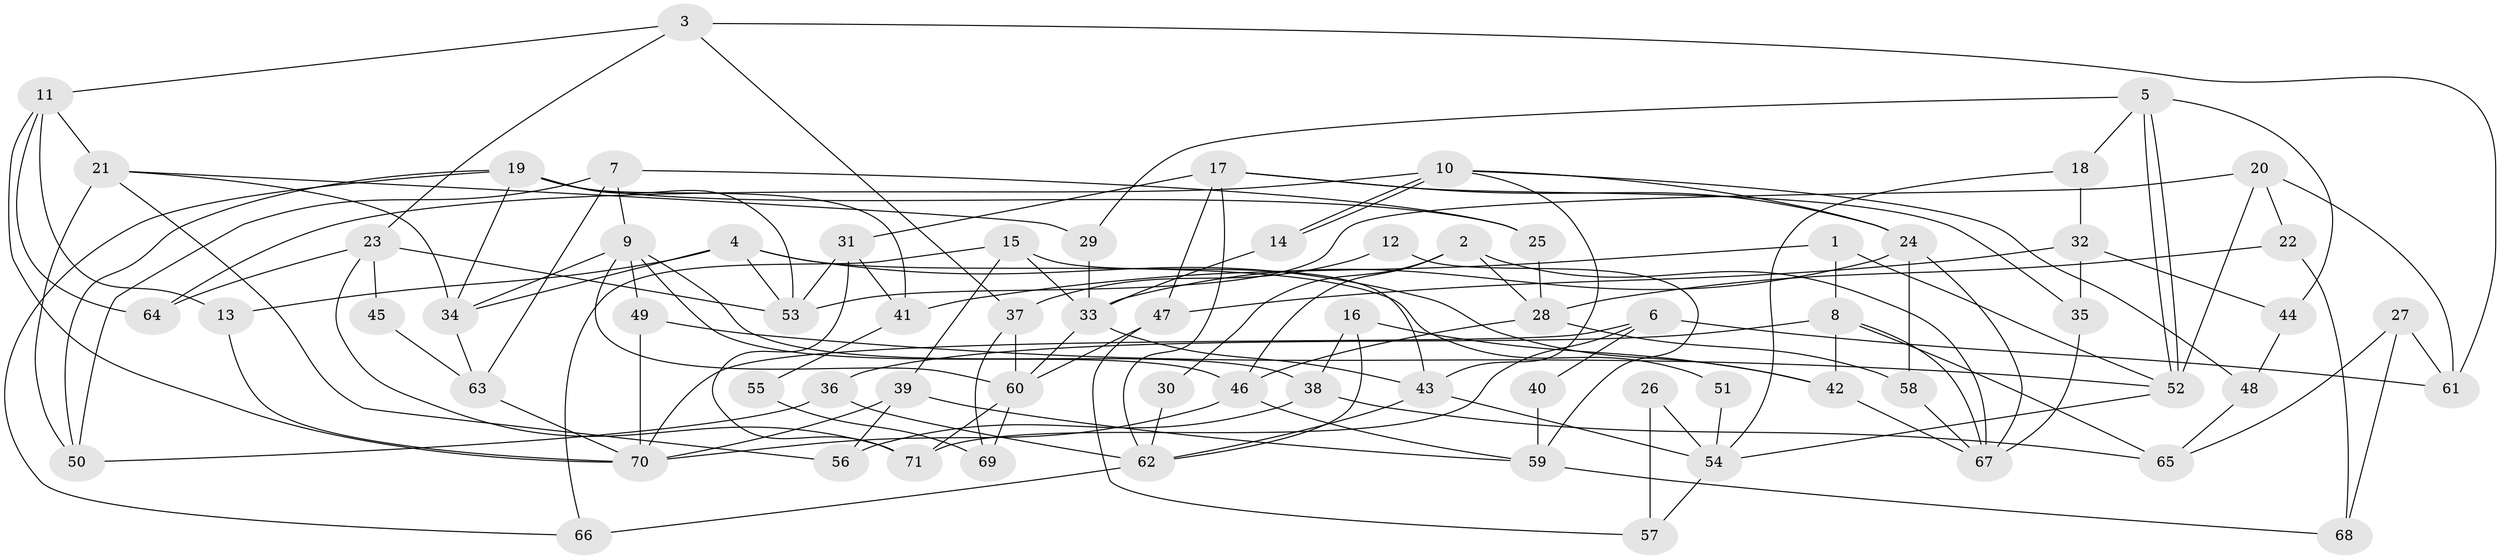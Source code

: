 // Generated by graph-tools (version 1.1) at 2025/02/03/09/25 03:02:05]
// undirected, 71 vertices, 142 edges
graph export_dot {
graph [start="1"]
  node [color=gray90,style=filled];
  1;
  2;
  3;
  4;
  5;
  6;
  7;
  8;
  9;
  10;
  11;
  12;
  13;
  14;
  15;
  16;
  17;
  18;
  19;
  20;
  21;
  22;
  23;
  24;
  25;
  26;
  27;
  28;
  29;
  30;
  31;
  32;
  33;
  34;
  35;
  36;
  37;
  38;
  39;
  40;
  41;
  42;
  43;
  44;
  45;
  46;
  47;
  48;
  49;
  50;
  51;
  52;
  53;
  54;
  55;
  56;
  57;
  58;
  59;
  60;
  61;
  62;
  63;
  64;
  65;
  66;
  67;
  68;
  69;
  70;
  71;
  1 -- 52;
  1 -- 8;
  1 -- 41;
  2 -- 67;
  2 -- 28;
  2 -- 30;
  2 -- 46;
  3 -- 23;
  3 -- 61;
  3 -- 11;
  3 -- 37;
  4 -- 13;
  4 -- 53;
  4 -- 34;
  4 -- 42;
  4 -- 51;
  5 -- 52;
  5 -- 52;
  5 -- 44;
  5 -- 18;
  5 -- 29;
  6 -- 71;
  6 -- 70;
  6 -- 40;
  6 -- 61;
  7 -- 25;
  7 -- 50;
  7 -- 9;
  7 -- 63;
  8 -- 67;
  8 -- 65;
  8 -- 36;
  8 -- 42;
  9 -- 34;
  9 -- 38;
  9 -- 46;
  9 -- 49;
  9 -- 60;
  10 -- 24;
  10 -- 14;
  10 -- 14;
  10 -- 43;
  10 -- 48;
  10 -- 64;
  11 -- 70;
  11 -- 13;
  11 -- 21;
  11 -- 64;
  12 -- 59;
  12 -- 37;
  13 -- 70;
  14 -- 33;
  15 -- 33;
  15 -- 43;
  15 -- 39;
  15 -- 66;
  16 -- 62;
  16 -- 42;
  16 -- 38;
  17 -- 31;
  17 -- 62;
  17 -- 24;
  17 -- 35;
  17 -- 47;
  18 -- 54;
  18 -- 32;
  19 -- 66;
  19 -- 34;
  19 -- 25;
  19 -- 41;
  19 -- 50;
  19 -- 53;
  20 -- 53;
  20 -- 52;
  20 -- 22;
  20 -- 61;
  21 -- 56;
  21 -- 29;
  21 -- 34;
  21 -- 50;
  22 -- 28;
  22 -- 68;
  23 -- 64;
  23 -- 53;
  23 -- 45;
  23 -- 71;
  24 -- 67;
  24 -- 33;
  24 -- 58;
  25 -- 28;
  26 -- 54;
  26 -- 57;
  27 -- 68;
  27 -- 61;
  27 -- 65;
  28 -- 58;
  28 -- 46;
  29 -- 33;
  30 -- 62;
  31 -- 71;
  31 -- 41;
  31 -- 53;
  32 -- 47;
  32 -- 35;
  32 -- 44;
  33 -- 43;
  33 -- 60;
  34 -- 63;
  35 -- 67;
  36 -- 50;
  36 -- 62;
  37 -- 60;
  37 -- 69;
  38 -- 56;
  38 -- 65;
  39 -- 70;
  39 -- 56;
  39 -- 59;
  40 -- 59;
  41 -- 55;
  42 -- 67;
  43 -- 54;
  43 -- 62;
  44 -- 48;
  45 -- 63;
  46 -- 59;
  46 -- 70;
  47 -- 60;
  47 -- 57;
  48 -- 65;
  49 -- 70;
  49 -- 52;
  51 -- 54;
  52 -- 54;
  54 -- 57;
  55 -- 69;
  58 -- 67;
  59 -- 68;
  60 -- 69;
  60 -- 71;
  62 -- 66;
  63 -- 70;
}
